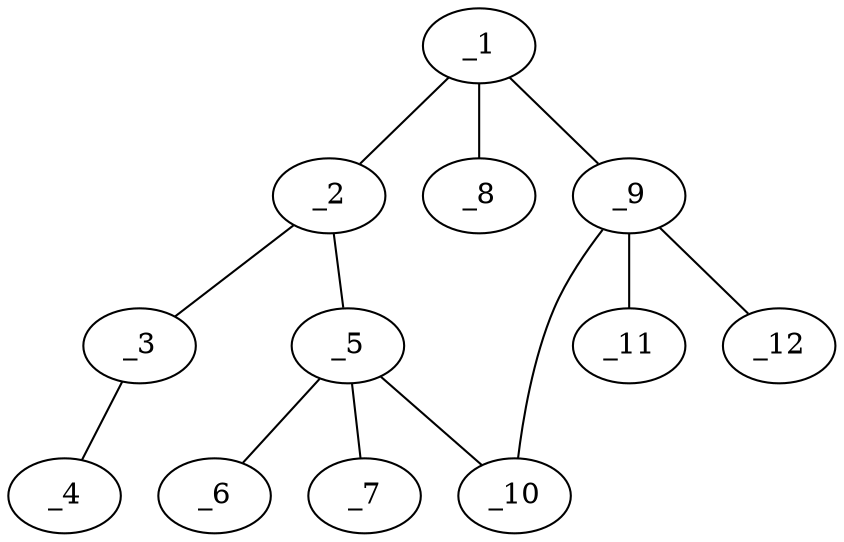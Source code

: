 graph molid663936 {
	_1	 [charge=1,
		chem=4,
		symbol="N  ",
		x="4.0032",
		y="-0.6739"];
	_2	 [charge="-1",
		chem=1,
		symbol="C  ",
		x="3.6942",
		y="0.2771"];
	_1 -- _2	 [valence=1];
	_8	 [charge=0,
		chem=2,
		symbol="O  ",
		x="3.4154",
		y="-1.4829"];
	_1 -- _8	 [valence=2];
	_9	 [charge=0,
		chem=1,
		symbol="C  ",
		x="5.0032",
		y="-0.6739"];
	_1 -- _9	 [valence=1];
	_3	 [charge=0,
		chem=1,
		symbol="C  ",
		x="2.7431",
		y="0.5862"];
	_2 -- _3	 [valence=1];
	_5	 [charge=0,
		chem=1,
		symbol="C  ",
		x="4.5032",
		y="0.8649"];
	_2 -- _5	 [valence=1];
	_4	 [charge=0,
		chem=1,
		symbol="C  ",
		x=2,
		y="-0.083"];
	_3 -- _4	 [valence=1];
	_6	 [charge=0,
		chem=1,
		symbol="C  ",
		x="3.9154",
		y="1.6739"];
	_5 -- _6	 [valence=1];
	_7	 [charge=0,
		chem=1,
		symbol="C  ",
		x="5.091",
		y="1.6739"];
	_5 -- _7	 [valence=1];
	_10	 [charge=0,
		chem=4,
		symbol="N  ",
		x="5.3122",
		y="0.2771"];
	_5 -- _10	 [valence=1];
	_9 -- _10	 [valence=1];
	_11	 [charge=0,
		chem=1,
		symbol="C  ",
		x="5.0032",
		y="-1.6739"];
	_9 -- _11	 [valence=1];
	_12	 [charge=0,
		chem=1,
		symbol="C  ",
		x="5.9543",
		y="-0.983"];
	_9 -- _12	 [valence=1];
}

